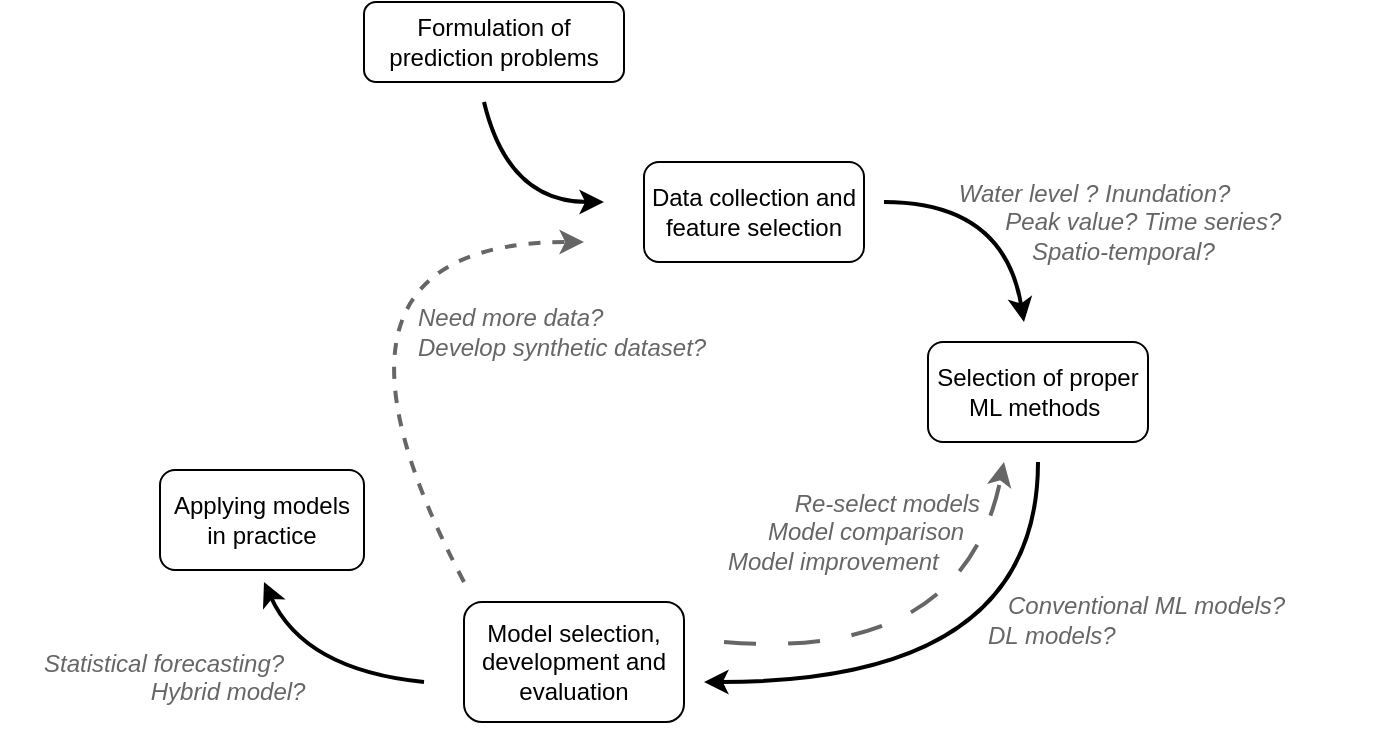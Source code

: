 <mxfile version="21.6.2" type="github">
  <diagram name="第 1 页" id="lDyxF0MO6uwVNwHS-30z">
    <mxGraphModel dx="-1492" dy="483" grid="1" gridSize="10" guides="1" tooltips="1" connect="1" arrows="1" fold="1" page="1" pageScale="1" pageWidth="827" pageHeight="1169" math="0" shadow="0">
      <root>
        <mxCell id="0" />
        <mxCell id="1" parent="0" />
        <mxCell id="yxQb0LbbGBMiJ5WvuwGd-1" value="&lt;p style=&quot;margin-top: 0pt; margin-bottom: 0pt; margin-left: 0in; direction: ltr; unicode-bidi: embed; word-break: normal;&quot;&gt;&lt;font&gt;Formulation of prediction problems&lt;/font&gt;&lt;/p&gt;" style="rounded=1;whiteSpace=wrap;html=1;fontFamily=Helvetica;" parent="1" vertex="1">
          <mxGeometry x="2752" y="370" width="130" height="40" as="geometry" />
        </mxCell>
        <mxCell id="yxQb0LbbGBMiJ5WvuwGd-2" value="&lt;p style=&quot;margin-top: 0pt; margin-bottom: 0pt; margin-left: 0in; direction: ltr; unicode-bidi: embed; word-break: normal;&quot;&gt;&lt;font&gt;Data collection and feature selection&lt;/font&gt;&lt;/p&gt;" style="rounded=1;whiteSpace=wrap;html=1;fontFamily=Helvetica;" parent="1" vertex="1">
          <mxGeometry x="2892" y="450" width="110" height="50" as="geometry" />
        </mxCell>
        <mxCell id="yxQb0LbbGBMiJ5WvuwGd-3" value="&lt;p style=&quot;margin-top: 0pt; margin-bottom: 0pt; margin-left: 0in; direction: ltr; unicode-bidi: embed; word-break: normal;&quot;&gt;&lt;font&gt;Selection of proper ML methods&amp;nbsp;&lt;/font&gt;&lt;/p&gt;" style="rounded=1;whiteSpace=wrap;html=1;fontFamily=Helvetica;" parent="1" vertex="1">
          <mxGeometry x="3034" y="540" width="110" height="50" as="geometry" />
        </mxCell>
        <mxCell id="yxQb0LbbGBMiJ5WvuwGd-4" value="&lt;p style=&quot;margin-top: 0pt; margin-bottom: 0pt; margin-left: 0in; direction: ltr; unicode-bidi: embed; word-break: normal;&quot;&gt;&lt;font&gt;Model selection, development and evaluation&lt;/font&gt;&lt;/p&gt;" style="rounded=1;whiteSpace=wrap;html=1;align=center;fontFamily=Helvetica;" parent="1" vertex="1">
          <mxGeometry x="2802" y="670" width="110" height="60" as="geometry" />
        </mxCell>
        <mxCell id="yxQb0LbbGBMiJ5WvuwGd-5" value="&lt;p style=&quot;margin-top: 0pt; margin-bottom: 0pt; margin-left: 0in; direction: ltr; unicode-bidi: embed; word-break: normal;&quot;&gt;&lt;font&gt;Applying models in practice&lt;/font&gt;&lt;/p&gt;" style="rounded=1;whiteSpace=wrap;html=1;align=center;fontFamily=Helvetica;" parent="1" vertex="1">
          <mxGeometry x="2650" y="604" width="102" height="50" as="geometry" />
        </mxCell>
        <mxCell id="yxQb0LbbGBMiJ5WvuwGd-6" value="" style="endArrow=classic;html=1;exitX=0.5;exitY=1;exitDx=0;exitDy=0;strokeColor=default;curved=1;strokeWidth=2;" parent="1" edge="1">
          <mxGeometry width="50" height="50" relative="1" as="geometry">
            <mxPoint x="2812" y="420" as="sourcePoint" />
            <mxPoint x="2872" y="470" as="targetPoint" />
            <Array as="points">
              <mxPoint x="2824" y="470" />
            </Array>
          </mxGeometry>
        </mxCell>
        <mxCell id="yxQb0LbbGBMiJ5WvuwGd-7" value="" style="endArrow=classic;html=1;exitX=0.5;exitY=1;exitDx=0;exitDy=0;strokeColor=default;curved=1;strokeWidth=2;" parent="1" edge="1">
          <mxGeometry width="50" height="50" relative="1" as="geometry">
            <mxPoint x="3012" y="470" as="sourcePoint" />
            <mxPoint x="3082" y="530" as="targetPoint" />
            <Array as="points">
              <mxPoint x="3072" y="470" />
            </Array>
          </mxGeometry>
        </mxCell>
        <mxCell id="yxQb0LbbGBMiJ5WvuwGd-8" value="" style="endArrow=classic;html=1;exitX=0.5;exitY=1;exitDx=0;exitDy=0;curved=1;strokeWidth=2;" parent="1" edge="1">
          <mxGeometry width="50" height="50" relative="1" as="geometry">
            <mxPoint x="3089" y="600" as="sourcePoint" />
            <mxPoint x="2922" y="710" as="targetPoint" />
            <Array as="points">
              <mxPoint x="3089" y="710" />
            </Array>
          </mxGeometry>
        </mxCell>
        <mxCell id="yxQb0LbbGBMiJ5WvuwGd-9" value="&amp;nbsp; &amp;nbsp; Water level ? Inundation?&lt;br&gt;&amp;nbsp; &amp;nbsp; &amp;nbsp; &amp;nbsp; &amp;nbsp; &amp;nbsp;Peak value? Time series? &lt;br&gt;&amp;nbsp; &amp;nbsp; &amp;nbsp; &amp;nbsp; &amp;nbsp; &amp;nbsp; &amp;nbsp; &amp;nbsp;Spatio-temporal?" style="text;html=1;strokeColor=none;fillColor=none;align=left;verticalAlign=middle;whiteSpace=wrap;rounded=0;fontFamily=Helvetica;fontStyle=2;fontColor=#666666;" parent="1" vertex="1">
          <mxGeometry x="3034" y="460" width="230" height="40" as="geometry" />
        </mxCell>
        <mxCell id="yxQb0LbbGBMiJ5WvuwGd-10" value="" style="endArrow=classic;html=1;curved=1;dashed=1;dashPattern=8 8;strokeWidth=2;strokeColor=#666666;" parent="1" edge="1">
          <mxGeometry width="50" height="50" relative="1" as="geometry">
            <mxPoint x="2932" y="690" as="sourcePoint" />
            <mxPoint x="3072" y="600" as="targetPoint" />
            <Array as="points">
              <mxPoint x="3052" y="700" />
            </Array>
          </mxGeometry>
        </mxCell>
        <mxCell id="yxQb0LbbGBMiJ5WvuwGd-11" value="&lt;font face=&quot;Helvetica&quot;&gt;Need more data?&amp;nbsp;&lt;br&gt;Develop synthetic dataset?&lt;br&gt;&lt;/font&gt;" style="text;html=1;strokeColor=none;fillColor=none;align=left;verticalAlign=middle;whiteSpace=wrap;rounded=0;fontFamily=Times New Roman;fontStyle=2;fontColor=#666666;" parent="1" vertex="1">
          <mxGeometry x="2777" y="510" width="160" height="50" as="geometry" />
        </mxCell>
        <mxCell id="yxQb0LbbGBMiJ5WvuwGd-12" value="&lt;div style=&quot;&quot;&gt;&lt;span style=&quot;font-family: Helvetica; background-color: initial;&quot;&gt;&amp;nbsp; &amp;nbsp; &amp;nbsp; &amp;nbsp; &amp;nbsp; &amp;nbsp; &amp;nbsp; &amp;nbsp; Re-select models&lt;/span&gt;&lt;/div&gt;&lt;font face=&quot;Helvetica&quot;&gt;&lt;div style=&quot;&quot;&gt;&lt;span style=&quot;background-color: initial;&quot;&gt;&amp;nbsp; &amp;nbsp; &amp;nbsp; &amp;nbsp; &amp;nbsp; &amp;nbsp; Model comparison&lt;/span&gt;&lt;/div&gt;&lt;div style=&quot;&quot;&gt;&lt;span style=&quot;background-color: initial;&quot;&gt;&amp;nbsp; &amp;nbsp; &amp;nbsp; Model improvement&lt;/span&gt;&lt;/div&gt;&lt;/font&gt;" style="text;html=1;strokeColor=none;fillColor=none;align=left;verticalAlign=middle;whiteSpace=wrap;rounded=0;fontFamily=Times New Roman;fontStyle=2;fontColor=#666666;" parent="1" vertex="1">
          <mxGeometry x="2912" y="610" width="160" height="50" as="geometry" />
        </mxCell>
        <mxCell id="yxQb0LbbGBMiJ5WvuwGd-13" value="" style="endArrow=classic;html=1;curved=1;dashed=1;strokeWidth=2;strokeColor=#666666;" parent="1" edge="1">
          <mxGeometry width="50" height="50" relative="1" as="geometry">
            <mxPoint x="2802" y="660" as="sourcePoint" />
            <mxPoint x="2862" y="490" as="targetPoint" />
            <Array as="points">
              <mxPoint x="2712" y="490" />
            </Array>
          </mxGeometry>
        </mxCell>
        <mxCell id="yxQb0LbbGBMiJ5WvuwGd-14" value="" style="endArrow=classic;html=1;curved=1;strokeWidth=2;" parent="1" edge="1">
          <mxGeometry width="50" height="50" relative="1" as="geometry">
            <mxPoint x="2782" y="710" as="sourcePoint" />
            <mxPoint x="2702" y="660" as="targetPoint" />
            <Array as="points">
              <mxPoint x="2722" y="704" />
            </Array>
          </mxGeometry>
        </mxCell>
        <mxCell id="yxQb0LbbGBMiJ5WvuwGd-15" value="&lt;font face=&quot;Helvetica&quot;&gt;&amp;nbsp; &amp;nbsp;Conventional ML models?&amp;nbsp;&lt;br&gt;DL models?&lt;br&gt;&lt;/font&gt;" style="text;html=1;strokeColor=none;fillColor=none;align=left;verticalAlign=middle;whiteSpace=wrap;rounded=0;fontFamily=Times New Roman;fontStyle=2;fontColor=#666666;" parent="1" vertex="1">
          <mxGeometry x="3062" y="654" width="160" height="50" as="geometry" />
        </mxCell>
        <mxCell id="yxQb0LbbGBMiJ5WvuwGd-16" value="&lt;font face=&quot;Helvetica&quot;&gt;&amp;nbsp; &amp;nbsp; &amp;nbsp; Statistical forecasting?&lt;br&gt;&amp;nbsp; &amp;nbsp; &amp;nbsp; &amp;nbsp; &amp;nbsp; &amp;nbsp; &amp;nbsp; &amp;nbsp; &amp;nbsp; &amp;nbsp; &amp;nbsp; Hybrid model?&lt;br&gt;&lt;br&gt;&lt;/font&gt;" style="text;html=1;strokeColor=none;fillColor=none;align=left;verticalAlign=middle;whiteSpace=wrap;rounded=0;fontFamily=Times New Roman;fontStyle=2;fontColor=#666666;" parent="1" vertex="1">
          <mxGeometry x="2570" y="690" width="160" height="50" as="geometry" />
        </mxCell>
      </root>
    </mxGraphModel>
  </diagram>
</mxfile>
